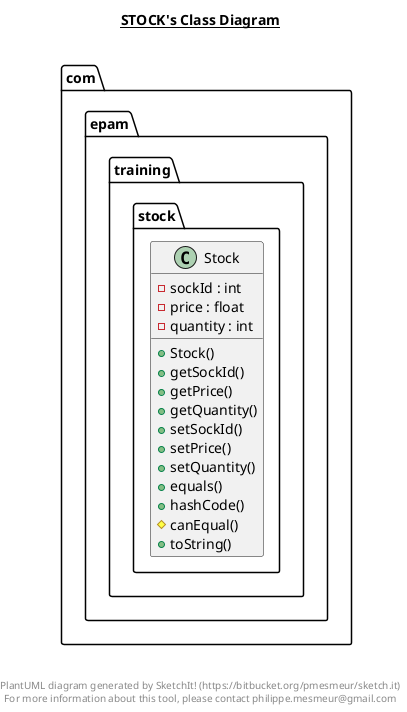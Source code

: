 @startuml

title __STOCK's Class Diagram__\n

  package com.epam.training {
    package com.epam.training.stock {
      class Stock {
          - sockId : int
          - price : float
          - quantity : int
          + Stock()
          + getSockId()
          + getPrice()
          + getQuantity()
          + setSockId()
          + setPrice()
          + setQuantity()
          + equals()
          + hashCode()
          # canEqual()
          + toString()
      }
    }
  }
  



right footer


PlantUML diagram generated by SketchIt! (https://bitbucket.org/pmesmeur/sketch.it)
For more information about this tool, please contact philippe.mesmeur@gmail.com
endfooter

@enduml
